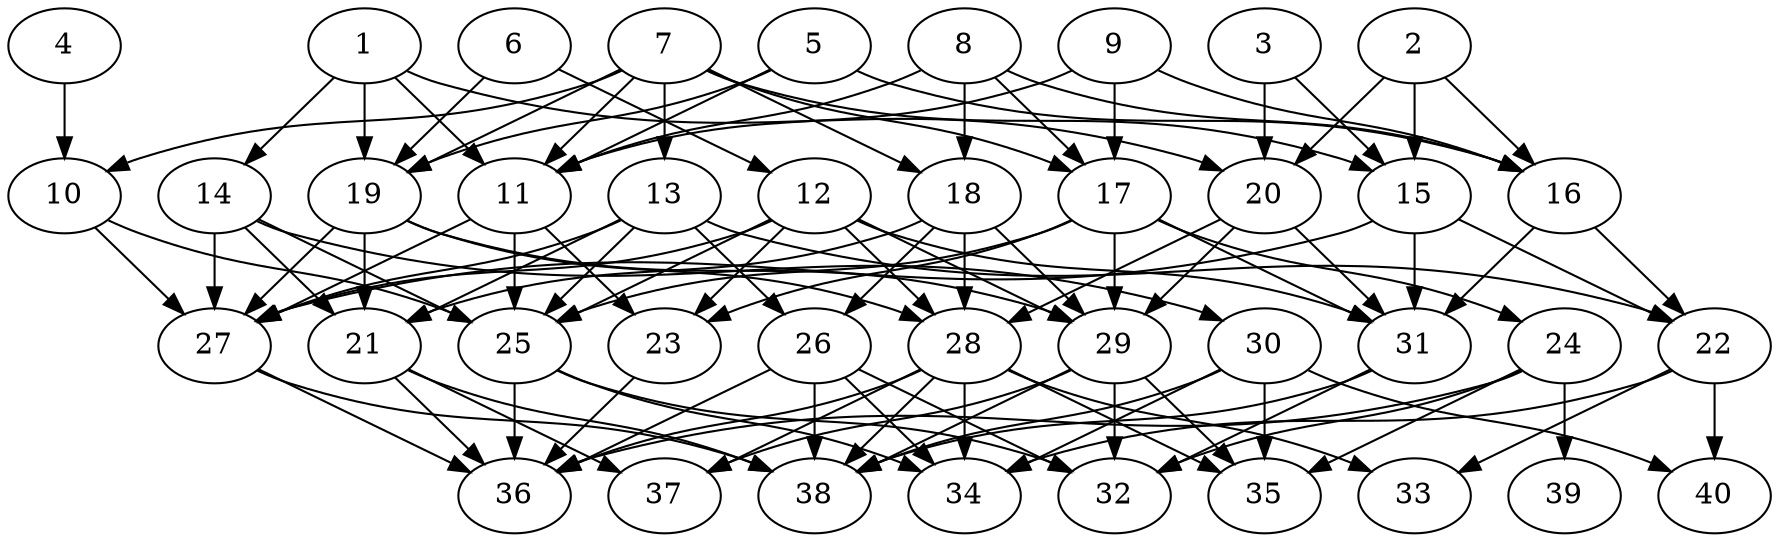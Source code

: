 // DAG automatically generated by daggen at Thu Oct  3 14:06:50 2019
// ./daggen --dot -n 40 --ccr 0.4 --fat 0.7 --regular 0.7 --density 0.7 --mindata 5242880 --maxdata 52428800 
digraph G {
  1 [size="27752960", alpha="0.14", expect_size="11101184"] 
  1 -> 11 [size ="11101184"]
  1 -> 14 [size ="11101184"]
  1 -> 19 [size ="11101184"]
  1 -> 20 [size ="11101184"]
  2 [size="44940800", alpha="0.08", expect_size="17976320"] 
  2 -> 15 [size ="17976320"]
  2 -> 16 [size ="17976320"]
  2 -> 20 [size ="17976320"]
  3 [size="28006400", alpha="0.20", expect_size="11202560"] 
  3 -> 15 [size ="11202560"]
  3 -> 20 [size ="11202560"]
  4 [size="48025600", alpha="0.09", expect_size="19210240"] 
  4 -> 10 [size ="19210240"]
  5 [size="108011520", alpha="0.10", expect_size="43204608"] 
  5 -> 11 [size ="43204608"]
  5 -> 16 [size ="43204608"]
  5 -> 19 [size ="43204608"]
  6 [size="128307200", alpha="0.05", expect_size="51322880"] 
  6 -> 12 [size ="51322880"]
  6 -> 19 [size ="51322880"]
  7 [size="60367360", alpha="0.04", expect_size="24146944"] 
  7 -> 10 [size ="24146944"]
  7 -> 11 [size ="24146944"]
  7 -> 13 [size ="24146944"]
  7 -> 15 [size ="24146944"]
  7 -> 17 [size ="24146944"]
  7 -> 18 [size ="24146944"]
  7 -> 19 [size ="24146944"]
  8 [size="121922560", alpha="0.11", expect_size="48769024"] 
  8 -> 11 [size ="48769024"]
  8 -> 16 [size ="48769024"]
  8 -> 17 [size ="48769024"]
  8 -> 18 [size ="48769024"]
  9 [size="77998080", alpha="0.00", expect_size="31199232"] 
  9 -> 11 [size ="31199232"]
  9 -> 16 [size ="31199232"]
  9 -> 17 [size ="31199232"]
  10 [size="84280320", alpha="0.08", expect_size="33712128"] 
  10 -> 25 [size ="33712128"]
  10 -> 27 [size ="33712128"]
  11 [size="123345920", alpha="0.12", expect_size="49338368"] 
  11 -> 23 [size ="49338368"]
  11 -> 25 [size ="49338368"]
  11 -> 27 [size ="49338368"]
  12 [size="86814720", alpha="0.13", expect_size="34725888"] 
  12 -> 23 [size ="34725888"]
  12 -> 25 [size ="34725888"]
  12 -> 27 [size ="34725888"]
  12 -> 28 [size ="34725888"]
  12 -> 29 [size ="34725888"]
  12 -> 31 [size ="34725888"]
  13 [size="15866880", alpha="0.13", expect_size="6346752"] 
  13 -> 21 [size ="6346752"]
  13 -> 22 [size ="6346752"]
  13 -> 25 [size ="6346752"]
  13 -> 26 [size ="6346752"]
  13 -> 27 [size ="6346752"]
  14 [size="13757440", alpha="0.06", expect_size="5502976"] 
  14 -> 21 [size ="5502976"]
  14 -> 25 [size ="5502976"]
  14 -> 27 [size ="5502976"]
  14 -> 30 [size ="5502976"]
  15 [size="69504000", alpha="0.13", expect_size="27801600"] 
  15 -> 22 [size ="27801600"]
  15 -> 27 [size ="27801600"]
  15 -> 31 [size ="27801600"]
  16 [size="126540800", alpha="0.00", expect_size="50616320"] 
  16 -> 22 [size ="50616320"]
  16 -> 31 [size ="50616320"]
  17 [size="40860160", alpha="0.04", expect_size="16344064"] 
  17 -> 23 [size ="16344064"]
  17 -> 24 [size ="16344064"]
  17 -> 25 [size ="16344064"]
  17 -> 29 [size ="16344064"]
  17 -> 31 [size ="16344064"]
  18 [size="64581120", alpha="0.16", expect_size="25832448"] 
  18 -> 21 [size ="25832448"]
  18 -> 26 [size ="25832448"]
  18 -> 28 [size ="25832448"]
  18 -> 29 [size ="25832448"]
  19 [size="127080960", alpha="0.06", expect_size="50832384"] 
  19 -> 21 [size ="50832384"]
  19 -> 27 [size ="50832384"]
  19 -> 28 [size ="50832384"]
  19 -> 29 [size ="50832384"]
  20 [size="129822720", alpha="0.02", expect_size="51929088"] 
  20 -> 28 [size ="51929088"]
  20 -> 29 [size ="51929088"]
  20 -> 31 [size ="51929088"]
  21 [size="57853440", alpha="0.01", expect_size="23141376"] 
  21 -> 36 [size ="23141376"]
  21 -> 37 [size ="23141376"]
  21 -> 38 [size ="23141376"]
  22 [size="128110080", alpha="0.05", expect_size="51244032"] 
  22 -> 33 [size ="51244032"]
  22 -> 34 [size ="51244032"]
  22 -> 40 [size ="51244032"]
  23 [size="86525440", alpha="0.11", expect_size="34610176"] 
  23 -> 36 [size ="34610176"]
  24 [size="43466240", alpha="0.04", expect_size="17386496"] 
  24 -> 32 [size ="17386496"]
  24 -> 35 [size ="17386496"]
  24 -> 36 [size ="17386496"]
  24 -> 39 [size ="17386496"]
  25 [size="75955200", alpha="0.12", expect_size="30382080"] 
  25 -> 32 [size ="30382080"]
  25 -> 34 [size ="30382080"]
  25 -> 36 [size ="30382080"]
  26 [size="33077760", alpha="0.00", expect_size="13231104"] 
  26 -> 32 [size ="13231104"]
  26 -> 34 [size ="13231104"]
  26 -> 36 [size ="13231104"]
  26 -> 38 [size ="13231104"]
  27 [size="33200640", alpha="0.17", expect_size="13280256"] 
  27 -> 36 [size ="13280256"]
  27 -> 38 [size ="13280256"]
  28 [size="57495040", alpha="0.11", expect_size="22998016"] 
  28 -> 33 [size ="22998016"]
  28 -> 34 [size ="22998016"]
  28 -> 35 [size ="22998016"]
  28 -> 36 [size ="22998016"]
  28 -> 37 [size ="22998016"]
  28 -> 38 [size ="22998016"]
  29 [size="35781120", alpha="0.17", expect_size="14312448"] 
  29 -> 32 [size ="14312448"]
  29 -> 35 [size ="14312448"]
  29 -> 37 [size ="14312448"]
  29 -> 38 [size ="14312448"]
  30 [size="69701120", alpha="0.14", expect_size="27880448"] 
  30 -> 34 [size ="27880448"]
  30 -> 35 [size ="27880448"]
  30 -> 38 [size ="27880448"]
  30 -> 40 [size ="27880448"]
  31 [size="81034240", alpha="0.11", expect_size="32413696"] 
  31 -> 32 [size ="32413696"]
  31 -> 38 [size ="32413696"]
  32 [size="84426240", alpha="0.20", expect_size="33770496"] 
  33 [size="111715840", alpha="0.09", expect_size="44686336"] 
  34 [size="59834880", alpha="0.18", expect_size="23933952"] 
  35 [size="81674240", alpha="0.17", expect_size="32669696"] 
  36 [size="36203520", alpha="0.15", expect_size="14481408"] 
  37 [size="38630400", alpha="0.18", expect_size="15452160"] 
  38 [size="18247680", alpha="0.10", expect_size="7299072"] 
  39 [size="83870720", alpha="0.01", expect_size="33548288"] 
  40 [size="64463360", alpha="0.12", expect_size="25785344"] 
}
